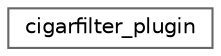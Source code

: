digraph "Graphical Class Hierarchy"
{
 // LATEX_PDF_SIZE
  bgcolor="transparent";
  edge [fontname=Helvetica,fontsize=10,labelfontname=Helvetica,labelfontsize=10];
  node [fontname=Helvetica,fontsize=10,shape=box,height=0.2,width=0.4];
  rankdir="LR";
  Node0 [id="Node000000",label="cigarfilter_plugin",height=0.2,width=0.4,color="grey40", fillcolor="white", style="filled",URL="$classcigarfilter__plugin.html",tooltip="A basic plugin class."];
}
